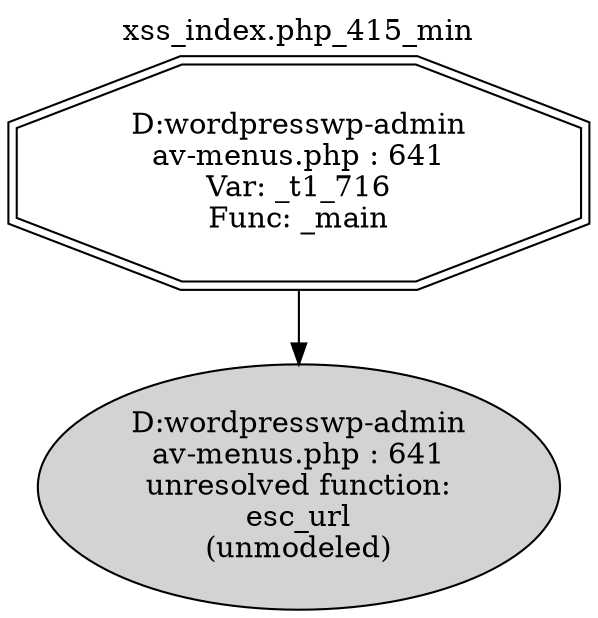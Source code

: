 digraph cfg {
  label="xss_index.php_415_min";
  labelloc=t;
  n1 [shape=doubleoctagon, label="D:\wordpress\wp-admin\nav-menus.php : 641\nVar: _t1_716\nFunc: _main\n"];
  n2 [shape=ellipse, label="D:\wordpress\wp-admin\nav-menus.php : 641\nunresolved function:\nesc_url\n(unmodeled)\n",style=filled];
  n1 -> n2;
}

